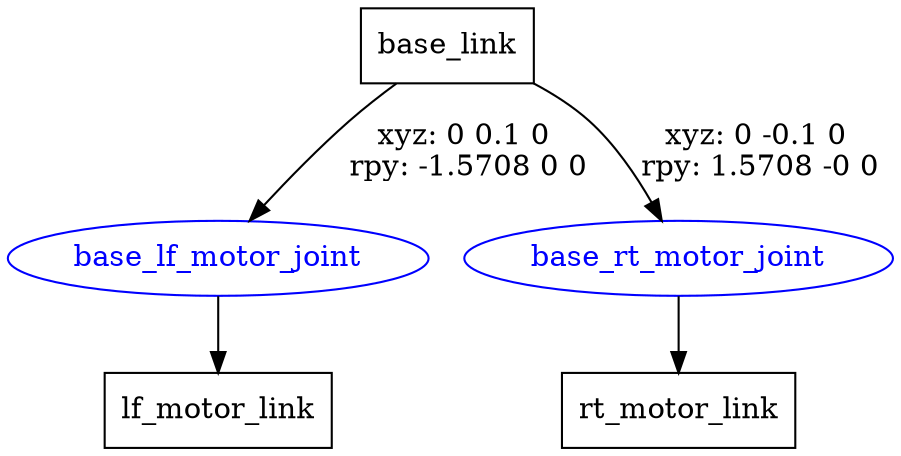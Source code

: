 digraph G {
node [shape=box];
"base_link" [label="base_link"];
"lf_motor_link" [label="lf_motor_link"];
"rt_motor_link" [label="rt_motor_link"];
node [shape=ellipse, color=blue, fontcolor=blue];
"base_link" -> "base_lf_motor_joint" [label="xyz: 0 0.1 0 \nrpy: -1.5708 0 0"]
"base_lf_motor_joint" -> "lf_motor_link"
"base_link" -> "base_rt_motor_joint" [label="xyz: 0 -0.1 0 \nrpy: 1.5708 -0 0"]
"base_rt_motor_joint" -> "rt_motor_link"
}
